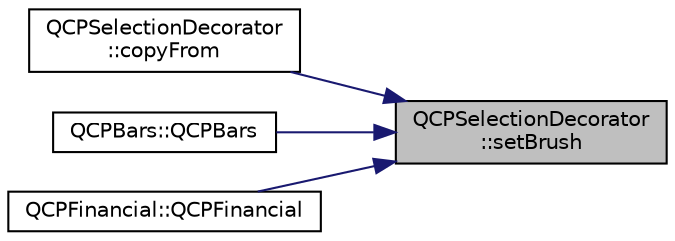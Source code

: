 digraph "QCPSelectionDecorator::setBrush"
{
 // LATEX_PDF_SIZE
  edge [fontname="Helvetica",fontsize="10",labelfontname="Helvetica",labelfontsize="10"];
  node [fontname="Helvetica",fontsize="10",shape=record];
  rankdir="RL";
  Node1 [label="QCPSelectionDecorator\l::setBrush",height=0.2,width=0.4,color="black", fillcolor="grey75", style="filled", fontcolor="black",tooltip=" "];
  Node1 -> Node2 [dir="back",color="midnightblue",fontsize="10",style="solid",fontname="Helvetica"];
  Node2 [label="QCPSelectionDecorator\l::copyFrom",height=0.2,width=0.4,color="black", fillcolor="white", style="filled",URL="$classQCPSelectionDecorator.html#a467a8d5cfcab27e862a17c797ac27b8a",tooltip=" "];
  Node1 -> Node3 [dir="back",color="midnightblue",fontsize="10",style="solid",fontname="Helvetica"];
  Node3 [label="QCPBars::QCPBars",height=0.2,width=0.4,color="black", fillcolor="white", style="filled",URL="$classQCPBars.html#a64006999ad9dff308f40df41cef176ad",tooltip=" "];
  Node1 -> Node4 [dir="back",color="midnightblue",fontsize="10",style="solid",fontname="Helvetica"];
  Node4 [label="QCPFinancial::QCPFinancial",height=0.2,width=0.4,color="black", fillcolor="white", style="filled",URL="$classQCPFinancial.html#a4702d5248feeb9d1ec6e3ce725b10b32",tooltip=" "];
}
